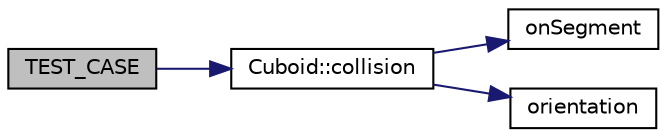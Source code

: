 digraph "TEST_CASE"
{
 // LATEX_PDF_SIZE
  edge [fontname="Helvetica",fontsize="10",labelfontname="Helvetica",labelfontsize="10"];
  node [fontname="Helvetica",fontsize="10",shape=record];
  rankdir="LR";
  Node1 [label="TEST_CASE",height=0.2,width=0.4,color="black", fillcolor="grey75", style="filled", fontcolor="black",tooltip=" "];
  Node1 -> Node2 [color="midnightblue",fontsize="10",style="solid",fontname="Helvetica"];
  Node2 [label="Cuboid::collision",height=0.2,width=0.4,color="black", fillcolor="white", style="filled",URL="$class_cuboid.html#a577685d1e3f426bd334261ea1cfc1dd9",tooltip="Metoda klasy Rectangle sluzaca sprawdzeniu, czy wskazany prostokat wchodzi   w kolizje z innym prosto..."];
  Node2 -> Node3 [color="midnightblue",fontsize="10",style="solid",fontname="Helvetica"];
  Node3 [label="onSegment",height=0.2,width=0.4,color="black", fillcolor="white", style="filled",URL="$cuboid_8cpp.html#a7799f3552ea11206bbaa6c24fb1e5021",tooltip="Funkcja pomocnicza metody detekcji kolizji, sluzy do sprawdzenia, czy punkt q lezy na odcingu pr...."];
  Node2 -> Node4 [color="midnightblue",fontsize="10",style="solid",fontname="Helvetica"];
  Node4 [label="orientation",height=0.2,width=0.4,color="black", fillcolor="white", style="filled",URL="$cuboid_8cpp.html#ad5aac1c16a01e64ce690bb9b8736f075",tooltip="Funkcja pomocnicza metody detekcji kolizji, sluzy do sprawdzenia orientacji polozenia 3 punktow...."];
}
